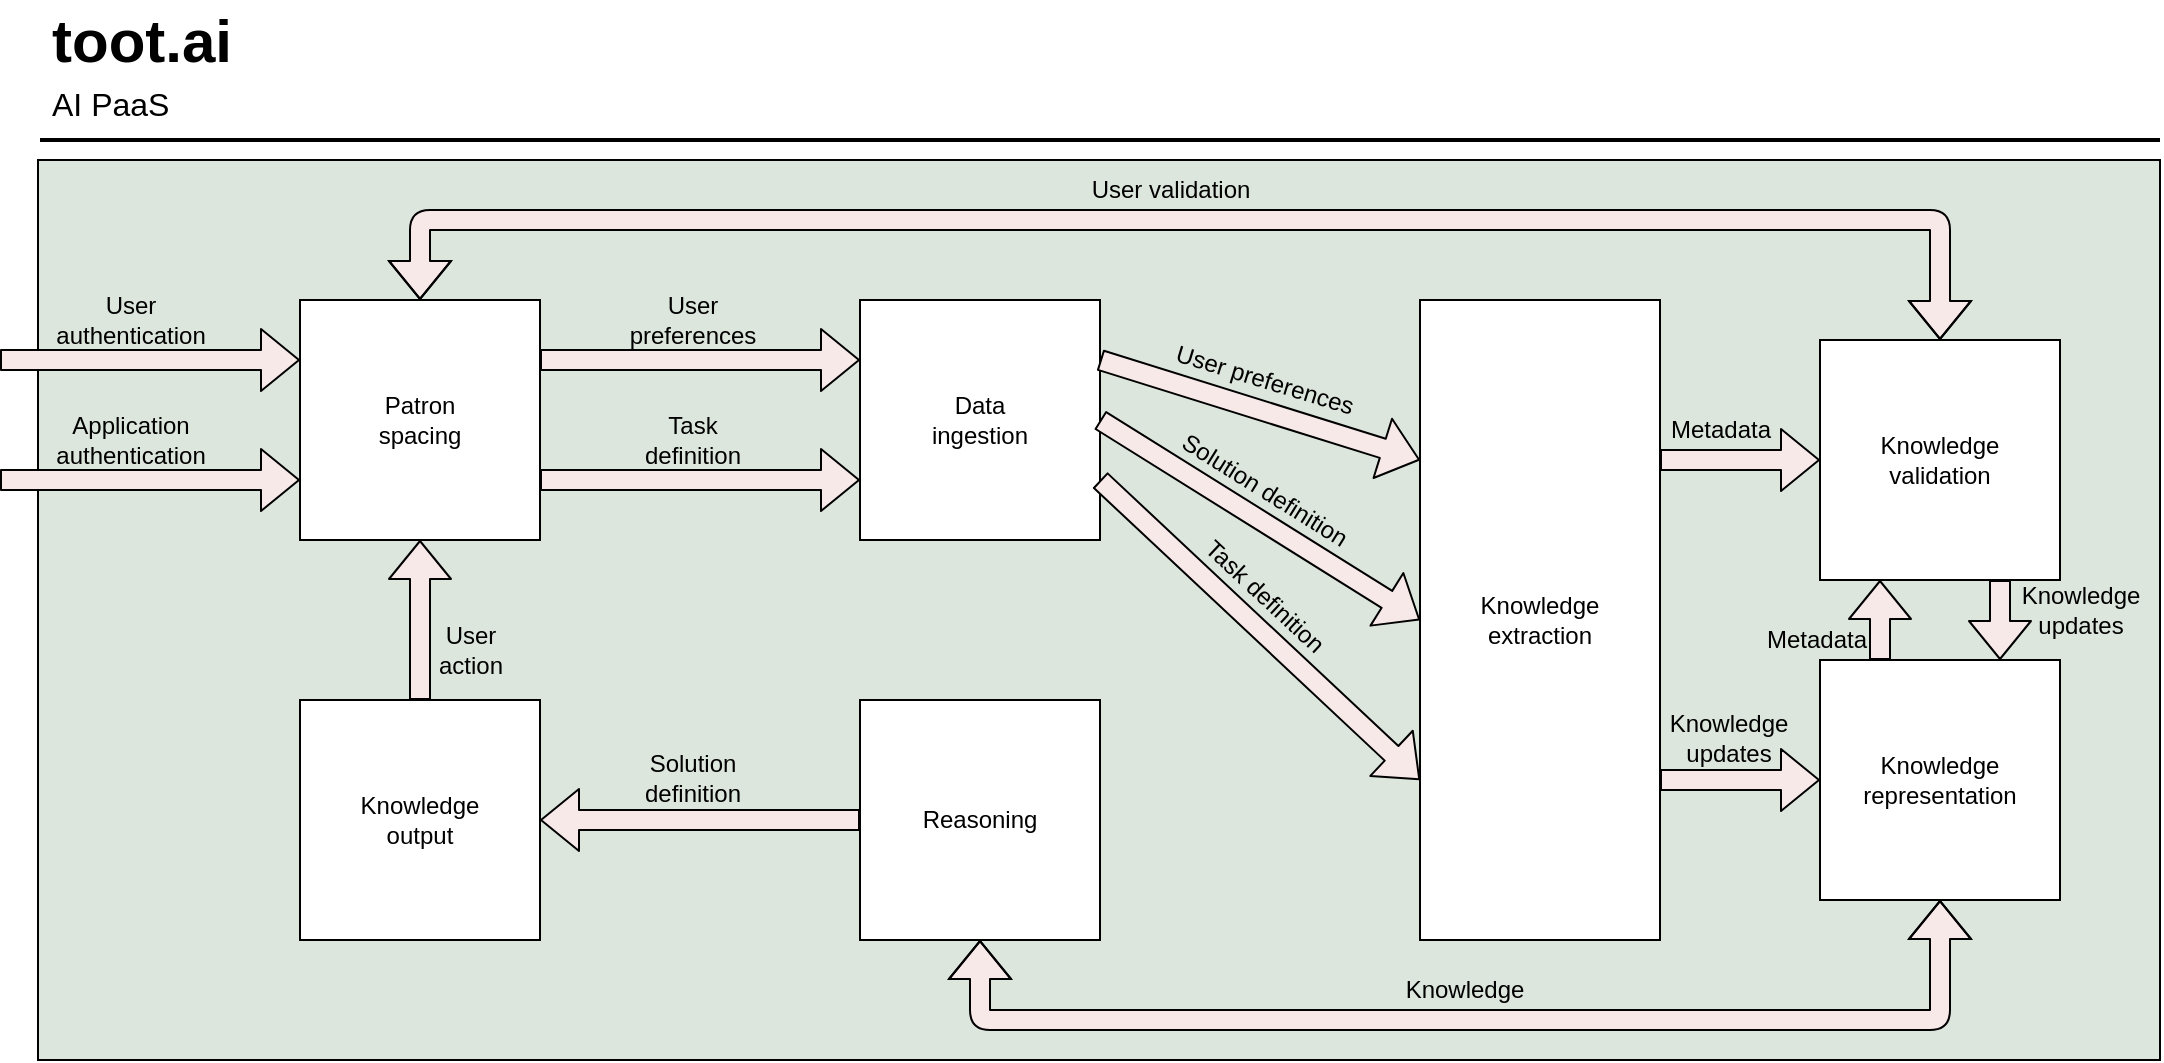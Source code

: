 <mxfile version="14.4.3" type="device"><diagram id="Ht1M8jgEwFfnCIfOTk4-" name="Page-1"><mxGraphModel dx="946" dy="645" grid="1" gridSize="10" guides="1" tooltips="1" connect="1" arrows="1" fold="1" page="1" pageScale="1" pageWidth="827" pageHeight="1169" math="0" shadow="0"><root><mxCell id="0"/><mxCell id="1" parent="0"/><mxCell id="OpTrlIaOIzR85yDPTCUV-73" value="" style="whiteSpace=wrap;html=1;labelBackgroundColor=#ffffff;fillColor=#DDE6DD;" parent="1" vertex="1"><mxGeometry x="29" y="90" width="1061" height="450" as="geometry"/></mxCell><mxCell id="-QjtrjUzRDEMRZ5MF8oH-47" value="toot.ai" style="text;html=1;resizable=0;points=[];autosize=1;align=left;verticalAlign=top;spacingTop=-4;fontSize=30;fontStyle=1;labelBackgroundColor=none;" parent="1" vertex="1"><mxGeometry x="34" y="10" width="110" height="40" as="geometry"/></mxCell><mxCell id="-QjtrjUzRDEMRZ5MF8oH-48" value="AI PaaS" style="text;html=1;resizable=0;points=[];autosize=1;align=left;verticalAlign=top;spacingTop=-4;fontSize=16;labelBackgroundColor=none;" parent="1" vertex="1"><mxGeometry x="34" y="50" width="70" height="20" as="geometry"/></mxCell><mxCell id="SCVMTBWpLvtzJIhz15lM-1" value="" style="line;strokeWidth=2;html=1;fontSize=14;labelBackgroundColor=none;" parent="1" vertex="1"><mxGeometry x="30" y="75" width="1060" height="10" as="geometry"/></mxCell><mxCell id="OpTrlIaOIzR85yDPTCUV-12" value="Modules" parent="0"/><mxCell id="OpTrlIaOIzR85yDPTCUV-13" value="Patron&lt;br&gt;spacing" style="whiteSpace=wrap;html=1;labelBackgroundColor=#ffffff;" parent="OpTrlIaOIzR85yDPTCUV-12" vertex="1"><mxGeometry x="160" y="160" width="120" height="120" as="geometry"/></mxCell><mxCell id="OpTrlIaOIzR85yDPTCUV-14" value="Data&lt;br&gt;ingestion" style="whiteSpace=wrap;html=1;labelBackgroundColor=#ffffff;" parent="OpTrlIaOIzR85yDPTCUV-12" vertex="1"><mxGeometry x="440" y="160" width="120" height="120" as="geometry"/></mxCell><mxCell id="OpTrlIaOIzR85yDPTCUV-15" value="Knowledge&lt;br&gt;extraction" style="whiteSpace=wrap;html=1;labelBackgroundColor=#ffffff;" parent="OpTrlIaOIzR85yDPTCUV-12" vertex="1"><mxGeometry x="720" y="160" width="120" height="320" as="geometry"/></mxCell><mxCell id="OpTrlIaOIzR85yDPTCUV-16" value="Knowledge&lt;br&gt;representation" style="whiteSpace=wrap;html=1;labelBackgroundColor=#ffffff;" parent="OpTrlIaOIzR85yDPTCUV-12" vertex="1"><mxGeometry x="920" y="340" width="120" height="120" as="geometry"/></mxCell><mxCell id="OpTrlIaOIzR85yDPTCUV-17" value="Knowledge&lt;br&gt;validation" style="whiteSpace=wrap;html=1;labelBackgroundColor=#ffffff;" parent="OpTrlIaOIzR85yDPTCUV-12" vertex="1"><mxGeometry x="920" y="180" width="120" height="120" as="geometry"/></mxCell><mxCell id="OpTrlIaOIzR85yDPTCUV-18" value="Reasoning" style="whiteSpace=wrap;html=1;labelBackgroundColor=#ffffff;" parent="OpTrlIaOIzR85yDPTCUV-12" vertex="1"><mxGeometry x="440" y="360" width="120" height="120" as="geometry"/></mxCell><mxCell id="OpTrlIaOIzR85yDPTCUV-19" value="Knowledge&lt;br&gt;output" style="whiteSpace=wrap;html=1;labelBackgroundColor=#ffffff;" parent="OpTrlIaOIzR85yDPTCUV-12" vertex="1"><mxGeometry x="160" y="360" width="120" height="120" as="geometry"/></mxCell><mxCell id="OpTrlIaOIzR85yDPTCUV-23" value="Information Flow" parent="0"/><mxCell id="OpTrlIaOIzR85yDPTCUV-28" value="" style="shape=flexArrow;endArrow=classic;html=1;entryX=0;entryY=0.25;entryDx=0;entryDy=0;fillColor=#F8E9E9;" parent="OpTrlIaOIzR85yDPTCUV-23" target="OpTrlIaOIzR85yDPTCUV-13" edge="1"><mxGeometry width="50" height="50" relative="1" as="geometry"><mxPoint x="10" y="190" as="sourcePoint"/><mxPoint x="80" y="219.17" as="targetPoint"/></mxGeometry></mxCell><mxCell id="OpTrlIaOIzR85yDPTCUV-29" value="User&lt;br&gt;authentication" style="text;html=1;resizable=0;autosize=1;align=center;verticalAlign=middle;points=[];fillColor=none;strokeColor=none;rounded=0;" parent="OpTrlIaOIzR85yDPTCUV-23" vertex="1"><mxGeometry x="30" y="155" width="90" height="30" as="geometry"/></mxCell><mxCell id="OpTrlIaOIzR85yDPTCUV-32" value="" style="shape=flexArrow;endArrow=classic;html=1;entryX=0;entryY=0.75;entryDx=0;entryDy=0;fillColor=#F8E9E9;" parent="OpTrlIaOIzR85yDPTCUV-23" target="OpTrlIaOIzR85yDPTCUV-13" edge="1"><mxGeometry width="50" height="50" relative="1" as="geometry"><mxPoint x="10" y="250" as="sourcePoint"/><mxPoint x="144" y="263.125" as="targetPoint"/></mxGeometry></mxCell><mxCell id="OpTrlIaOIzR85yDPTCUV-35" value="Application&lt;br&gt;authentication" style="text;html=1;resizable=0;autosize=1;align=center;verticalAlign=middle;points=[];fillColor=none;strokeColor=none;rounded=0;" parent="OpTrlIaOIzR85yDPTCUV-23" vertex="1"><mxGeometry x="30" y="215" width="90" height="30" as="geometry"/></mxCell><mxCell id="OpTrlIaOIzR85yDPTCUV-36" value="" style="shape=flexArrow;endArrow=classic;html=1;exitX=1;exitY=0.25;exitDx=0;exitDy=0;entryX=0;entryY=0.25;entryDx=0;entryDy=0;fillColor=#F8E9E9;" parent="OpTrlIaOIzR85yDPTCUV-23" source="OpTrlIaOIzR85yDPTCUV-13" target="OpTrlIaOIzR85yDPTCUV-14" edge="1"><mxGeometry width="50" height="50" relative="1" as="geometry"><mxPoint x="296" y="213" as="sourcePoint"/><mxPoint x="440" y="213" as="targetPoint"/></mxGeometry></mxCell><mxCell id="OpTrlIaOIzR85yDPTCUV-37" value="User&lt;br&gt;preferences" style="text;html=1;resizable=0;autosize=1;align=center;verticalAlign=middle;points=[];fillColor=none;strokeColor=none;rounded=0;" parent="OpTrlIaOIzR85yDPTCUV-23" vertex="1"><mxGeometry x="316" y="155" width="80" height="30" as="geometry"/></mxCell><mxCell id="OpTrlIaOIzR85yDPTCUV-38" value="" style="shape=flexArrow;endArrow=classic;html=1;entryX=0;entryY=0.75;entryDx=0;entryDy=0;exitX=1;exitY=0.75;exitDx=0;exitDy=0;fillColor=#F8E9E9;" parent="OpTrlIaOIzR85yDPTCUV-23" source="OpTrlIaOIzR85yDPTCUV-13" target="OpTrlIaOIzR85yDPTCUV-14" edge="1"><mxGeometry width="50" height="50" relative="1" as="geometry"><mxPoint x="296" y="279" as="sourcePoint"/><mxPoint x="440" y="279.375" as="targetPoint"/></mxGeometry></mxCell><mxCell id="OpTrlIaOIzR85yDPTCUV-39" value="Task&lt;br&gt;definition" style="text;html=1;resizable=0;autosize=1;align=center;verticalAlign=middle;points=[];fillColor=none;strokeColor=none;rounded=0;" parent="OpTrlIaOIzR85yDPTCUV-23" vertex="1"><mxGeometry x="326" y="215" width="60" height="30" as="geometry"/></mxCell><mxCell id="OpTrlIaOIzR85yDPTCUV-40" value="" style="shape=flexArrow;endArrow=classic;html=1;entryX=0;entryY=0.25;entryDx=0;entryDy=0;exitX=1;exitY=0.25;exitDx=0;exitDy=0;fillColor=#F8E9E9;" parent="OpTrlIaOIzR85yDPTCUV-23" source="OpTrlIaOIzR85yDPTCUV-14" target="OpTrlIaOIzR85yDPTCUV-15" edge="1"><mxGeometry width="50" height="50" relative="1" as="geometry"><mxPoint x="600" y="213" as="sourcePoint"/><mxPoint x="736" y="213.125" as="targetPoint"/></mxGeometry></mxCell><mxCell id="OpTrlIaOIzR85yDPTCUV-41" value="User preferences" style="text;html=1;resizable=0;autosize=1;align=center;verticalAlign=middle;points=[];fillColor=none;strokeColor=none;rounded=0;rotation=17;" parent="OpTrlIaOIzR85yDPTCUV-23" vertex="1"><mxGeometry x="587" y="190" width="110" height="20" as="geometry"/></mxCell><mxCell id="OpTrlIaOIzR85yDPTCUV-42" value="" style="shape=flexArrow;endArrow=classic;html=1;exitX=1;exitY=0.5;exitDx=0;exitDy=0;entryX=0;entryY=0.5;entryDx=0;entryDy=0;fillColor=#F8E9E9;" parent="OpTrlIaOIzR85yDPTCUV-23" source="OpTrlIaOIzR85yDPTCUV-14" target="OpTrlIaOIzR85yDPTCUV-15" edge="1"><mxGeometry width="50" height="50" relative="1" as="geometry"><mxPoint x="600" y="245.005" as="sourcePoint"/><mxPoint x="740" y="250" as="targetPoint"/></mxGeometry></mxCell><mxCell id="OpTrlIaOIzR85yDPTCUV-43" value="" style="shape=flexArrow;endArrow=classic;html=1;exitX=1;exitY=0.75;exitDx=0;exitDy=0;entryX=0;entryY=0.75;entryDx=0;entryDy=0;fillColor=#F8E9E9;" parent="OpTrlIaOIzR85yDPTCUV-23" source="OpTrlIaOIzR85yDPTCUV-14" target="OpTrlIaOIzR85yDPTCUV-15" edge="1"><mxGeometry width="50" height="50" relative="1" as="geometry"><mxPoint x="600" y="280.005" as="sourcePoint"/><mxPoint x="720" y="280" as="targetPoint"/></mxGeometry></mxCell><mxCell id="OpTrlIaOIzR85yDPTCUV-44" value="Solution definition" style="text;html=1;resizable=0;autosize=1;align=center;verticalAlign=middle;points=[];fillColor=none;strokeColor=none;rounded=0;rotation=32;" parent="OpTrlIaOIzR85yDPTCUV-23" vertex="1"><mxGeometry x="587" y="245" width="110" height="20" as="geometry"/></mxCell><mxCell id="OpTrlIaOIzR85yDPTCUV-45" value="Task definition" style="text;html=1;resizable=0;autosize=1;align=center;verticalAlign=middle;points=[];fillColor=none;strokeColor=none;rounded=0;rotation=43;" parent="OpTrlIaOIzR85yDPTCUV-23" vertex="1"><mxGeometry x="597" y="298" width="90" height="20" as="geometry"/></mxCell><mxCell id="OpTrlIaOIzR85yDPTCUV-47" value="" style="shape=flexArrow;endArrow=classic;html=1;entryX=0;entryY=0.5;entryDx=0;entryDy=0;exitX=1;exitY=0.75;exitDx=0;exitDy=0;fillColor=#F8E9E9;" parent="OpTrlIaOIzR85yDPTCUV-23" source="OpTrlIaOIzR85yDPTCUV-15" target="OpTrlIaOIzR85yDPTCUV-16" edge="1"><mxGeometry width="50" height="50" relative="1" as="geometry"><mxPoint x="1000" y="570" as="sourcePoint"/><mxPoint x="1234" y="610.125" as="targetPoint"/></mxGeometry></mxCell><mxCell id="OpTrlIaOIzR85yDPTCUV-49" value="" style="shape=flexArrow;endArrow=classic;html=1;entryX=0;entryY=0.5;entryDx=0;entryDy=0;exitX=1;exitY=0.25;exitDx=0;exitDy=0;fillColor=#F8E9E9;" parent="OpTrlIaOIzR85yDPTCUV-23" source="OpTrlIaOIzR85yDPTCUV-15" target="OpTrlIaOIzR85yDPTCUV-17" edge="1"><mxGeometry width="50" height="50" relative="1" as="geometry"><mxPoint x="860" y="280" as="sourcePoint"/><mxPoint x="1054" y="250.375" as="targetPoint"/></mxGeometry></mxCell><mxCell id="OpTrlIaOIzR85yDPTCUV-50" value="Knowledge&lt;br&gt;updates" style="text;html=1;resizable=0;autosize=1;align=center;verticalAlign=middle;points=[];fillColor=none;strokeColor=none;rounded=0;" parent="OpTrlIaOIzR85yDPTCUV-23" vertex="1"><mxGeometry x="839" y="364" width="70" height="30" as="geometry"/></mxCell><mxCell id="OpTrlIaOIzR85yDPTCUV-51" value="Metadata" style="text;html=1;resizable=0;autosize=1;align=center;verticalAlign=middle;points=[];fillColor=none;strokeColor=none;rounded=0;" parent="OpTrlIaOIzR85yDPTCUV-23" vertex="1"><mxGeometry x="835" y="215" width="70" height="20" as="geometry"/></mxCell><mxCell id="OpTrlIaOIzR85yDPTCUV-53" value="Metadata" style="text;html=1;resizable=0;autosize=1;align=center;verticalAlign=middle;points=[];fillColor=none;strokeColor=none;rounded=0;" parent="OpTrlIaOIzR85yDPTCUV-23" vertex="1"><mxGeometry x="883" y="320" width="70" height="20" as="geometry"/></mxCell><mxCell id="OpTrlIaOIzR85yDPTCUV-54" value="" style="shape=flexArrow;endArrow=classic;html=1;exitX=0.5;exitY=0;exitDx=0;exitDy=0;startArrow=block;entryX=0.5;entryY=0;entryDx=0;entryDy=0;fillColor=#F8E9E9;" parent="OpTrlIaOIzR85yDPTCUV-23" source="OpTrlIaOIzR85yDPTCUV-17" target="OpTrlIaOIzR85yDPTCUV-13" edge="1"><mxGeometry width="50" height="50" relative="1" as="geometry"><mxPoint x="990" y="510.005" as="sourcePoint"/><mxPoint x="120" y="550" as="targetPoint"/><Array as="points"><mxPoint x="980" y="120"/><mxPoint x="220" y="120"/></Array></mxGeometry></mxCell><mxCell id="OpTrlIaOIzR85yDPTCUV-57" value="" style="shape=flexArrow;endArrow=classic;html=1;exitX=0.5;exitY=1;exitDx=0;exitDy=0;startArrow=block;entryX=0.5;entryY=1;entryDx=0;entryDy=0;fillColor=#F8E9E9;" parent="OpTrlIaOIzR85yDPTCUV-23" source="OpTrlIaOIzR85yDPTCUV-16" target="OpTrlIaOIzR85yDPTCUV-18" edge="1"><mxGeometry width="50" height="50" relative="1" as="geometry"><mxPoint x="990" y="190" as="sourcePoint"/><mxPoint x="260" y="170" as="targetPoint"/><Array as="points"><mxPoint x="980" y="520"/><mxPoint x="500" y="520"/></Array></mxGeometry></mxCell><mxCell id="OpTrlIaOIzR85yDPTCUV-58" value="" style="shape=flexArrow;endArrow=classic;html=1;entryX=1;entryY=0.5;entryDx=0;entryDy=0;exitX=0;exitY=0.5;exitDx=0;exitDy=0;fillColor=#F8E9E9;" parent="OpTrlIaOIzR85yDPTCUV-23" source="OpTrlIaOIzR85yDPTCUV-18" target="OpTrlIaOIzR85yDPTCUV-19" edge="1"><mxGeometry width="50" height="50" relative="1" as="geometry"><mxPoint x="326" y="400" as="sourcePoint"/><mxPoint x="436" y="380" as="targetPoint"/></mxGeometry></mxCell><mxCell id="OpTrlIaOIzR85yDPTCUV-59" value="" style="shape=flexArrow;endArrow=classic;html=1;entryX=0.5;entryY=1;entryDx=0;entryDy=0;exitX=0.5;exitY=0;exitDx=0;exitDy=0;fillColor=#F8E9E9;" parent="OpTrlIaOIzR85yDPTCUV-23" source="OpTrlIaOIzR85yDPTCUV-19" target="OpTrlIaOIzR85yDPTCUV-13" edge="1"><mxGeometry width="50" height="50" relative="1" as="geometry"><mxPoint x="450" y="350" as="sourcePoint"/><mxPoint x="290" y="350" as="targetPoint"/></mxGeometry></mxCell><mxCell id="OpTrlIaOIzR85yDPTCUV-60" value="" style="shape=flexArrow;endArrow=classic;html=1;entryX=0.25;entryY=1;entryDx=0;entryDy=0;exitX=0.25;exitY=0;exitDx=0;exitDy=0;fillColor=#F8E9E9;" parent="OpTrlIaOIzR85yDPTCUV-23" source="OpTrlIaOIzR85yDPTCUV-16" target="OpTrlIaOIzR85yDPTCUV-17" edge="1"><mxGeometry width="50" height="50" relative="1" as="geometry"><mxPoint x="1020" y="320" as="sourcePoint"/><mxPoint x="1100" y="320" as="targetPoint"/></mxGeometry></mxCell><mxCell id="OpTrlIaOIzR85yDPTCUV-61" value="" style="shape=flexArrow;endArrow=classic;html=1;exitX=0.75;exitY=1;exitDx=0;exitDy=0;entryX=0.75;entryY=0;entryDx=0;entryDy=0;fillColor=#F8E9E9;" parent="OpTrlIaOIzR85yDPTCUV-23" source="OpTrlIaOIzR85yDPTCUV-17" target="OpTrlIaOIzR85yDPTCUV-16" edge="1"><mxGeometry width="50" height="50" relative="1" as="geometry"><mxPoint x="1020" y="350" as="sourcePoint"/><mxPoint x="1100" y="280" as="targetPoint"/></mxGeometry></mxCell><mxCell id="OpTrlIaOIzR85yDPTCUV-63" value="Knowledge&lt;br&gt;updates" style="text;html=1;resizable=0;autosize=1;align=center;verticalAlign=middle;points=[];fillColor=none;strokeColor=none;rounded=0;" parent="OpTrlIaOIzR85yDPTCUV-23" vertex="1"><mxGeometry x="1015" y="300" width="70" height="30" as="geometry"/></mxCell><mxCell id="OpTrlIaOIzR85yDPTCUV-64" value="User validation" style="text;html=1;resizable=0;autosize=1;align=center;verticalAlign=middle;points=[];fillColor=none;strokeColor=none;rounded=0;" parent="OpTrlIaOIzR85yDPTCUV-23" vertex="1"><mxGeometry x="550" y="95" width="90" height="20" as="geometry"/></mxCell><mxCell id="OpTrlIaOIzR85yDPTCUV-67" value="Knowledge" style="text;html=1;resizable=0;autosize=1;align=center;verticalAlign=middle;points=[];fillColor=none;strokeColor=none;rounded=0;" parent="OpTrlIaOIzR85yDPTCUV-23" vertex="1"><mxGeometry x="707" y="495" width="70" height="20" as="geometry"/></mxCell><mxCell id="OpTrlIaOIzR85yDPTCUV-71" value="Solution&lt;br&gt;definition" style="text;html=1;resizable=0;autosize=1;align=center;verticalAlign=middle;points=[];fillColor=none;strokeColor=none;rounded=0;" parent="OpTrlIaOIzR85yDPTCUV-23" vertex="1"><mxGeometry x="326" y="384" width="60" height="30" as="geometry"/></mxCell><mxCell id="OpTrlIaOIzR85yDPTCUV-72" value="User&lt;br&gt;action" style="text;html=1;resizable=0;autosize=1;align=center;verticalAlign=middle;points=[];fillColor=none;strokeColor=none;rounded=0;" parent="OpTrlIaOIzR85yDPTCUV-23" vertex="1"><mxGeometry x="220" y="320" width="50" height="30" as="geometry"/></mxCell></root></mxGraphModel></diagram></mxfile>